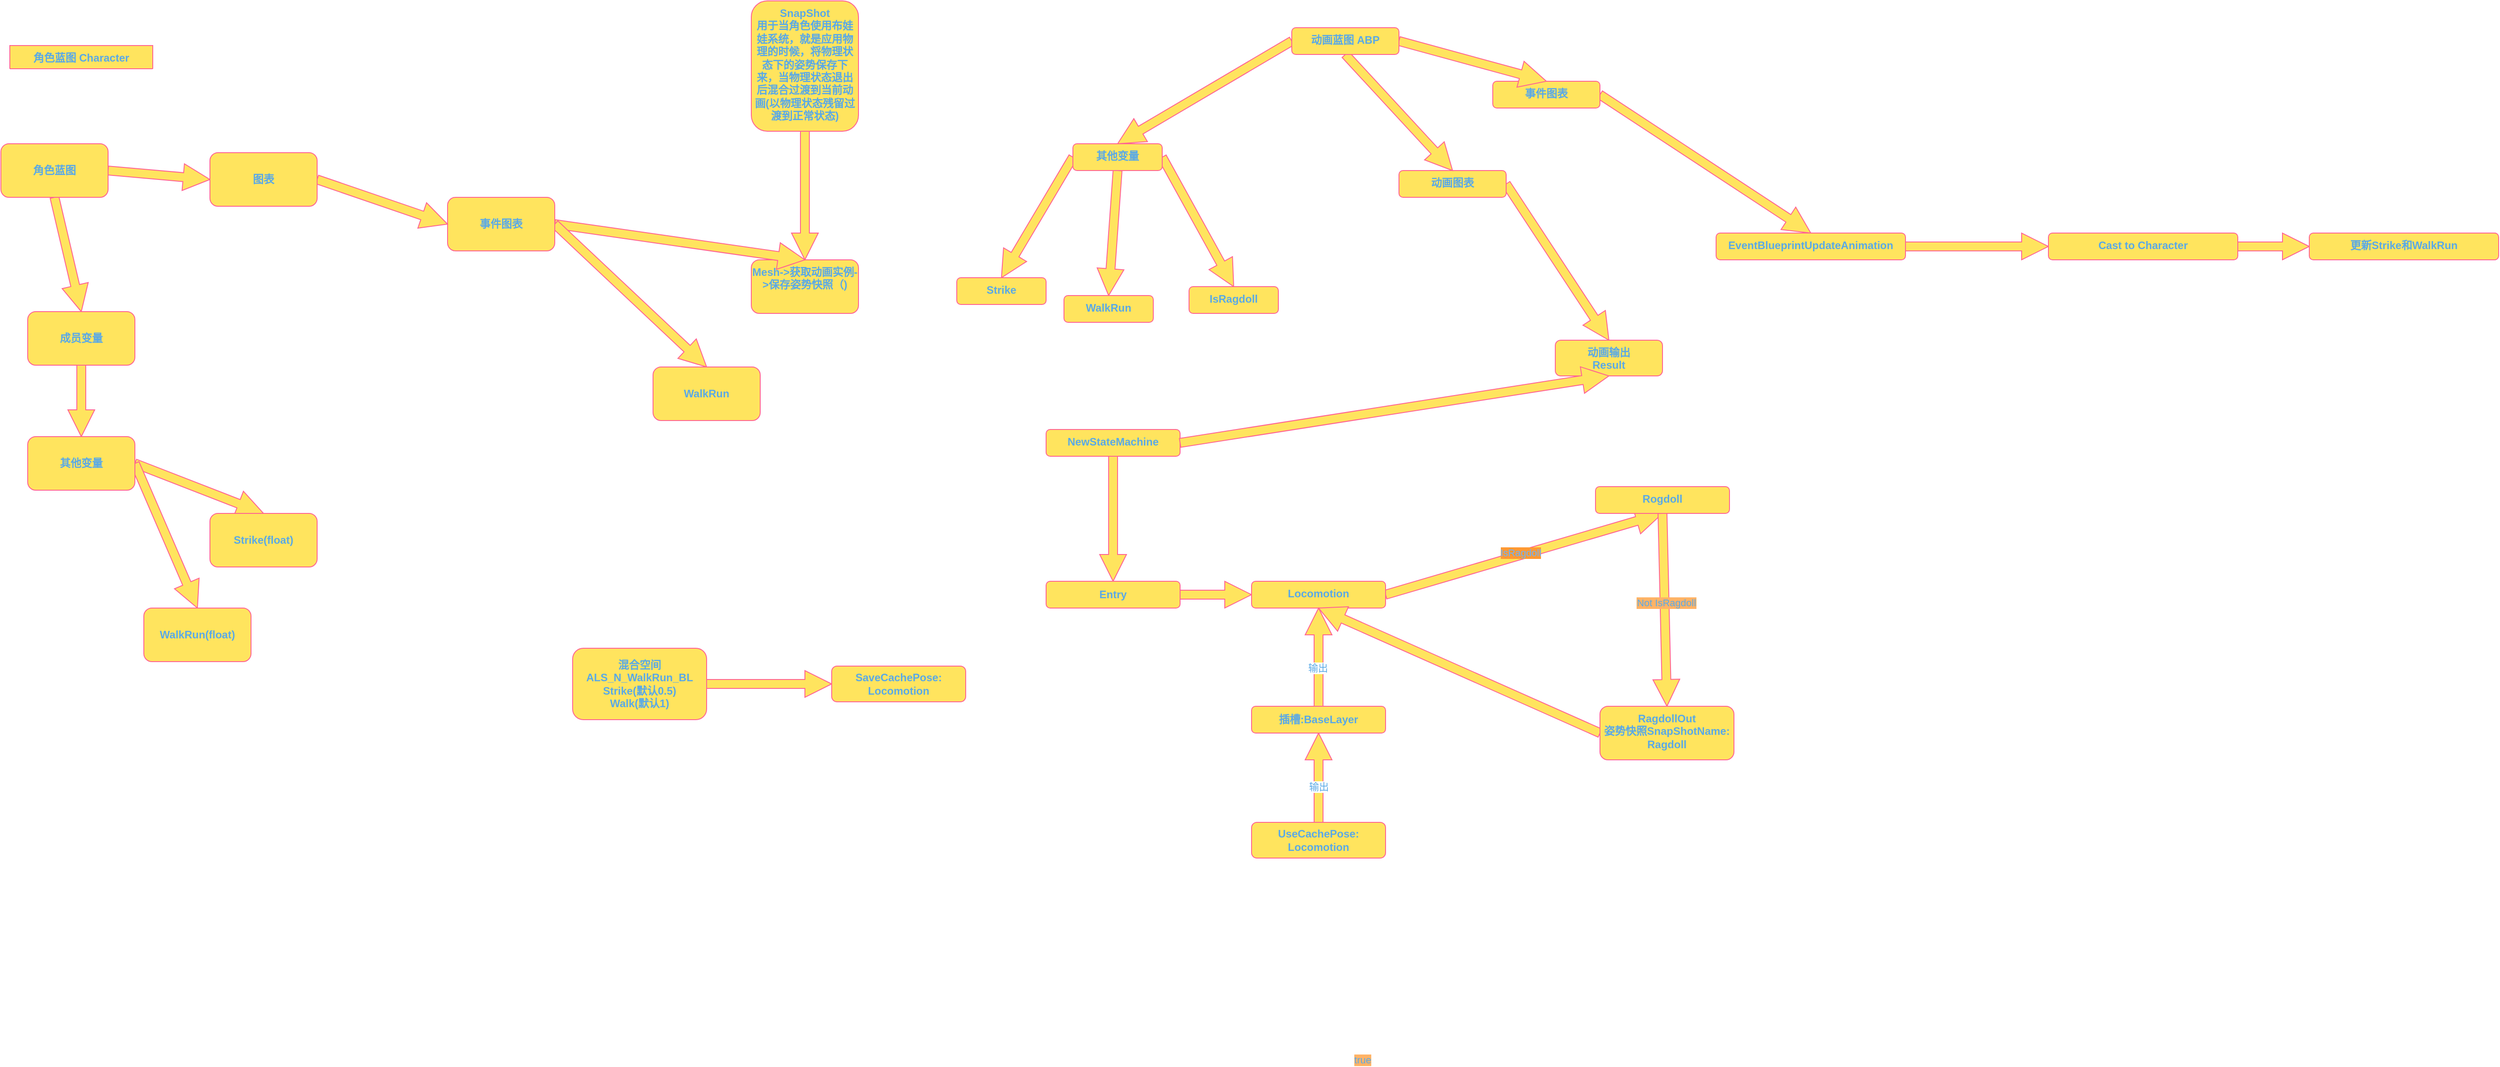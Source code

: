 <mxfile version="21.8.2" type="github">
  <diagram id="C5RBs43oDa-KdzZeNtuy" name="Page-1">
    <mxGraphModel dx="1628" dy="840" grid="1" gridSize="10" guides="1" tooltips="1" connect="1" arrows="1" fold="1" page="1" pageScale="1" pageWidth="827" pageHeight="1169" background="none" math="0" shadow="0">
      <root>
        <mxCell id="WIyWlLk6GJQsqaUBKTNV-0" />
        <mxCell id="WIyWlLk6GJQsqaUBKTNV-1" parent="WIyWlLk6GJQsqaUBKTNV-0" />
        <mxCell id="zkfFHV4jXpPFQw0GAbJ--0" value="角色蓝图 Character" style="swimlane;fontStyle=1;align=center;verticalAlign=top;childLayout=stackLayout;horizontal=1;startSize=26;horizontalStack=0;resizeParent=1;resizeLast=0;collapsible=1;marginBottom=0;rounded=1;shadow=0;strokeWidth=1;labelBackgroundColor=none;fillColor=#FFE45E;strokeColor=#FF6392;fontColor=#5AA9E6;swimlaneFillColor=#FFB366;" parent="WIyWlLk6GJQsqaUBKTNV-1" vertex="1" collapsed="1">
          <mxGeometry x="70" y="60" width="160" height="26" as="geometry">
            <mxRectangle x="270" y="280" width="160" height="138" as="alternateBounds" />
          </mxGeometry>
        </mxCell>
        <mxCell id="zkfFHV4jXpPFQw0GAbJ--1" value="EventGraph" style="text;align=center;verticalAlign=top;spacingLeft=4;spacingRight=4;overflow=hidden;rotatable=0;points=[[0,0.5],[1,0.5]];portConstraint=eastwest;labelBackgroundColor=none;fontColor=#5AA9E6;rounded=1;labelBorderColor=none;" parent="zkfFHV4jXpPFQw0GAbJ--0" vertex="1">
          <mxGeometry y="26" width="160" height="26" as="geometry" />
        </mxCell>
        <mxCell id="zkfFHV4jXpPFQw0GAbJ--4" value="" style="line;html=1;strokeWidth=1;align=left;verticalAlign=middle;spacingTop=-1;spacingLeft=3;spacingRight=3;rotatable=0;labelPosition=right;points=[];portConstraint=eastwest;labelBackgroundColor=none;fillColor=#FFE45E;strokeColor=#FF6392;fontColor=#5AA9E6;rounded=1;" parent="zkfFHV4jXpPFQw0GAbJ--0" vertex="1">
          <mxGeometry y="52" width="160" height="8" as="geometry" />
        </mxCell>
        <mxCell id="zkfFHV4jXpPFQw0GAbJ--5" value="其他变量" style="text;align=center;verticalAlign=top;spacingLeft=4;spacingRight=4;overflow=hidden;rotatable=0;points=[[0,0.5],[1,0.5]];portConstraint=eastwest;labelBackgroundColor=none;fontColor=#5AA9E6;rounded=1;" parent="zkfFHV4jXpPFQw0GAbJ--0" vertex="1">
          <mxGeometry y="60" width="160" height="26" as="geometry" />
        </mxCell>
        <mxCell id="bJ11BQRqr4eS5AZLD4-f-79" value="" style="edgeStyle=orthogonalEdgeStyle;shape=arrow;rounded=1;orthogonalLoop=1;jettySize=auto;html=1;strokeColor=#FF6392;fontColor=#5AA9E6;fillColor=#FFE45E;" edge="1" parent="WIyWlLk6GJQsqaUBKTNV-1" source="bJ11BQRqr4eS5AZLD4-f-149" target="bJ11BQRqr4eS5AZLD4-f-148">
          <mxGeometry relative="1" as="geometry">
            <mxPoint x="800" y="792" as="sourcePoint" />
            <mxPoint x="890.0" y="791.724" as="targetPoint" />
          </mxGeometry>
        </mxCell>
        <mxCell id="bJ11BQRqr4eS5AZLD4-f-49" style="edgeStyle=orthogonalEdgeStyle;shape=arrow;rounded=1;orthogonalLoop=1;jettySize=auto;html=1;strokeColor=#FF6392;fontColor=#5AA9E6;fillColor=#FFE45E;" edge="1" parent="WIyWlLk6GJQsqaUBKTNV-1" source="bJ11BQRqr4eS5AZLD4-f-145" target="bJ11BQRqr4eS5AZLD4-f-150">
          <mxGeometry relative="1" as="geometry">
            <mxPoint x="1494" y="145.034" as="sourcePoint" />
          </mxGeometry>
        </mxCell>
        <mxCell id="bJ11BQRqr4eS5AZLD4-f-103" value="Mesh-&amp;gt;获取动画实例-&amp;gt;保存姿势快照（)" style="whiteSpace=wrap;html=1;verticalAlign=top;fillColor=#FFE45E;strokeColor=#FF6392;fontColor=#5AA9E6;fontStyle=1;startSize=26;rounded=1;shadow=0;strokeWidth=1;labelBackgroundColor=none;swimlaneFillColor=#FFB366;" vertex="1" parent="WIyWlLk6GJQsqaUBKTNV-1">
          <mxGeometry x="900" y="300" width="120" height="60" as="geometry" />
        </mxCell>
        <mxCell id="bJ11BQRqr4eS5AZLD4-f-107" style="edgeStyle=orthogonalEdgeStyle;shape=arrow;rounded=1;orthogonalLoop=1;jettySize=auto;html=1;strokeColor=#FF6392;fontColor=#5AA9E6;fillColor=#FFE45E;" edge="1" parent="WIyWlLk6GJQsqaUBKTNV-1" source="bJ11BQRqr4eS5AZLD4-f-106" target="bJ11BQRqr4eS5AZLD4-f-103">
          <mxGeometry relative="1" as="geometry" />
        </mxCell>
        <mxCell id="bJ11BQRqr4eS5AZLD4-f-106" value="SnapShot&lt;br&gt;用于当角色使用布娃娃系统，就是应用物理的时候，将物理状态下的姿势保存下来，当物理状态退出后混合过渡到当前动画(以物理状态残留过渡到正常状态)" style="whiteSpace=wrap;html=1;verticalAlign=top;fillColor=#FFE45E;strokeColor=#FF6392;fontColor=#5AA9E6;fontStyle=1;startSize=26;rounded=1;shadow=0;strokeWidth=1;labelBackgroundColor=none;swimlaneFillColor=#FFB366;" vertex="1" parent="WIyWlLk6GJQsqaUBKTNV-1">
          <mxGeometry x="900" y="10" width="120" height="146" as="geometry" />
        </mxCell>
        <mxCell id="bJ11BQRqr4eS5AZLD4-f-115" value="" style="edgeStyle=orthogonalEdgeStyle;shape=arrow;rounded=1;orthogonalLoop=1;jettySize=auto;html=1;strokeColor=#FF6392;fontColor=#5AA9E6;fillColor=#FFE45E;" edge="1" parent="WIyWlLk6GJQsqaUBKTNV-1" source="bJ11BQRqr4eS5AZLD4-f-112" target="bJ11BQRqr4eS5AZLD4-f-114">
          <mxGeometry relative="1" as="geometry" />
        </mxCell>
        <mxCell id="bJ11BQRqr4eS5AZLD4-f-112" value="动画图表" style="whiteSpace=wrap;html=1;verticalAlign=top;fillColor=#FFE45E;strokeColor=#FF6392;fontColor=#5AA9E6;fontStyle=1;startSize=26;rounded=1;shadow=0;strokeWidth=1;labelBackgroundColor=none;swimlaneFillColor=#FFB366;" vertex="1" parent="WIyWlLk6GJQsqaUBKTNV-1">
          <mxGeometry x="1625" y="200" width="120" height="30" as="geometry" />
        </mxCell>
        <mxCell id="bJ11BQRqr4eS5AZLD4-f-114" value="动画输出&lt;br&gt;Result" style="whiteSpace=wrap;html=1;verticalAlign=top;fillColor=#FFE45E;strokeColor=#FF6392;fontColor=#5AA9E6;fontStyle=1;startSize=26;rounded=1;shadow=0;strokeWidth=1;labelBackgroundColor=none;swimlaneFillColor=#FFB366;" vertex="1" parent="WIyWlLk6GJQsqaUBKTNV-1">
          <mxGeometry x="1800" y="390" width="120" height="40" as="geometry" />
        </mxCell>
        <mxCell id="bJ11BQRqr4eS5AZLD4-f-116" style="edgeStyle=orthogonalEdgeStyle;shape=arrow;rounded=1;orthogonalLoop=1;jettySize=auto;html=1;strokeColor=#FF6392;fontColor=#5AA9E6;fillColor=#FFE45E;" edge="1" parent="WIyWlLk6GJQsqaUBKTNV-1" source="bJ11BQRqr4eS5AZLD4-f-145" target="bJ11BQRqr4eS5AZLD4-f-112">
          <mxGeometry relative="1" as="geometry">
            <mxPoint x="1654" y="85.034" as="sourcePoint" />
          </mxGeometry>
        </mxCell>
        <mxCell id="bJ11BQRqr4eS5AZLD4-f-119" style="edgeStyle=orthogonalEdgeStyle;shape=arrow;rounded=1;orthogonalLoop=1;jettySize=auto;html=1;strokeColor=#FF6392;fontColor=#5AA9E6;fillColor=#FFE45E;" edge="1" parent="WIyWlLk6GJQsqaUBKTNV-1" source="bJ11BQRqr4eS5AZLD4-f-117" target="bJ11BQRqr4eS5AZLD4-f-118">
          <mxGeometry relative="1" as="geometry" />
        </mxCell>
        <mxCell id="bJ11BQRqr4eS5AZLD4-f-117" value="NewStateMachine" style="whiteSpace=wrap;html=1;verticalAlign=top;fillColor=#FFE45E;strokeColor=#FF6392;fontColor=#5AA9E6;fontStyle=1;startSize=26;rounded=1;shadow=0;strokeWidth=1;labelBackgroundColor=none;swimlaneFillColor=#FFB366;" vertex="1" parent="WIyWlLk6GJQsqaUBKTNV-1">
          <mxGeometry x="1230" y="490" width="150" height="30" as="geometry" />
        </mxCell>
        <mxCell id="bJ11BQRqr4eS5AZLD4-f-122" value="" style="edgeStyle=orthogonalEdgeStyle;shape=arrow;rounded=1;orthogonalLoop=1;jettySize=auto;html=1;strokeColor=#FF6392;fontColor=#5AA9E6;fillColor=#FFE45E;" edge="1" parent="WIyWlLk6GJQsqaUBKTNV-1" source="bJ11BQRqr4eS5AZLD4-f-118" target="bJ11BQRqr4eS5AZLD4-f-121">
          <mxGeometry relative="1" as="geometry" />
        </mxCell>
        <mxCell id="bJ11BQRqr4eS5AZLD4-f-118" value="Entry" style="whiteSpace=wrap;html=1;verticalAlign=middle;fillColor=#FFE45E;strokeColor=#FF6392;fontColor=#5AA9E6;fontStyle=1;startSize=26;rounded=1;shadow=0;strokeWidth=1;labelBackgroundColor=none;swimlaneFillColor=#FFB366;" vertex="1" parent="WIyWlLk6GJQsqaUBKTNV-1">
          <mxGeometry x="1230" y="660" width="150" height="30" as="geometry" />
        </mxCell>
        <mxCell id="bJ11BQRqr4eS5AZLD4-f-147" style="edgeStyle=orthogonalEdgeStyle;shape=arrow;rounded=1;orthogonalLoop=1;jettySize=auto;html=1;strokeColor=#FF6392;fontColor=#5AA9E6;fillColor=#FFE45E;" edge="1" parent="WIyWlLk6GJQsqaUBKTNV-1" source="bJ11BQRqr4eS5AZLD4-f-117" target="bJ11BQRqr4eS5AZLD4-f-114">
          <mxGeometry relative="1" as="geometry" />
        </mxCell>
        <mxCell id="bJ11BQRqr4eS5AZLD4-f-165" style="edgeStyle=orthogonalEdgeStyle;shape=arrow;rounded=1;orthogonalLoop=1;jettySize=auto;html=1;strokeColor=#FF6392;fontColor=#5AA9E6;fillColor=#FFE45E;" edge="1" parent="WIyWlLk6GJQsqaUBKTNV-1" source="bJ11BQRqr4eS5AZLD4-f-120" target="bJ11BQRqr4eS5AZLD4-f-168">
          <mxGeometry relative="1" as="geometry" />
        </mxCell>
        <mxCell id="bJ11BQRqr4eS5AZLD4-f-166" value="输出" style="edgeLabel;html=1;align=center;verticalAlign=middle;resizable=0;points=[];fontColor=#5AA9E6;" vertex="1" connectable="0" parent="bJ11BQRqr4eS5AZLD4-f-165">
          <mxGeometry x="-0.352" y="-11" relative="1" as="geometry">
            <mxPoint x="-11" y="-8" as="offset" />
          </mxGeometry>
        </mxCell>
        <mxCell id="bJ11BQRqr4eS5AZLD4-f-120" value="UseCachePose: Locomotion" style="whiteSpace=wrap;html=1;verticalAlign=middle;fillColor=#FFE45E;strokeColor=#FF6392;fontColor=#5AA9E6;fontStyle=1;startSize=26;rounded=1;shadow=0;strokeWidth=1;labelBackgroundColor=none;swimlaneFillColor=#FFB366;" vertex="1" parent="WIyWlLk6GJQsqaUBKTNV-1">
          <mxGeometry x="1460" y="930" width="150" height="40" as="geometry" />
        </mxCell>
        <mxCell id="bJ11BQRqr4eS5AZLD4-f-124" value="" style="edgeStyle=orthogonalEdgeStyle;shape=arrow;rounded=1;orthogonalLoop=1;jettySize=auto;html=1;strokeColor=#FF6392;fontColor=#5AA9E6;fillColor=#FFE45E;" edge="1" parent="WIyWlLk6GJQsqaUBKTNV-1" source="bJ11BQRqr4eS5AZLD4-f-121" target="bJ11BQRqr4eS5AZLD4-f-123">
          <mxGeometry relative="1" as="geometry" />
        </mxCell>
        <mxCell id="bJ11BQRqr4eS5AZLD4-f-158" value="IsRagdoll" style="edgeLabel;html=1;align=center;verticalAlign=middle;resizable=0;points=[];fontColor=#66B2FF;labelBackgroundColor=#FF9933;" vertex="1" connectable="0" parent="bJ11BQRqr4eS5AZLD4-f-124">
          <mxGeometry x="-0.25" y="47" relative="1" as="geometry">
            <mxPoint as="offset" />
          </mxGeometry>
        </mxCell>
        <mxCell id="bJ11BQRqr4eS5AZLD4-f-121" value="Locomotion" style="whiteSpace=wrap;html=1;verticalAlign=top;fillColor=#FFE45E;strokeColor=#FF6392;fontColor=#5AA9E6;fontStyle=1;startSize=26;rounded=1;shadow=0;strokeWidth=1;labelBackgroundColor=none;swimlaneFillColor=#FFB366;" vertex="1" parent="WIyWlLk6GJQsqaUBKTNV-1">
          <mxGeometry x="1460" y="660" width="150" height="30" as="geometry" />
        </mxCell>
        <mxCell id="bJ11BQRqr4eS5AZLD4-f-128" value="" style="edgeStyle=orthogonalEdgeStyle;shape=arrow;rounded=1;orthogonalLoop=1;jettySize=auto;html=1;strokeColor=#FF6392;fontColor=#5AA9E6;fillColor=#FFE45E;" edge="1" parent="WIyWlLk6GJQsqaUBKTNV-1" source="bJ11BQRqr4eS5AZLD4-f-123" target="bJ11BQRqr4eS5AZLD4-f-127">
          <mxGeometry relative="1" as="geometry" />
        </mxCell>
        <mxCell id="bJ11BQRqr4eS5AZLD4-f-159" value="Not IsRagdoll" style="edgeLabel;html=1;align=center;verticalAlign=middle;resizable=0;points=[];fontColor=#5AA9E6;labelBackgroundColor=#FFB366;" vertex="1" connectable="0" parent="bJ11BQRqr4eS5AZLD4-f-128">
          <mxGeometry x="-0.094" y="4" relative="1" as="geometry">
            <mxPoint as="offset" />
          </mxGeometry>
        </mxCell>
        <mxCell id="bJ11BQRqr4eS5AZLD4-f-123" value="Rogdoll" style="whiteSpace=wrap;html=1;verticalAlign=top;fillColor=#FFE45E;strokeColor=#FF6392;fontColor=#5AA9E6;fontStyle=1;startSize=26;rounded=1;shadow=0;strokeWidth=1;labelBackgroundColor=none;swimlaneFillColor=#FFB366;" vertex="1" parent="WIyWlLk6GJQsqaUBKTNV-1">
          <mxGeometry x="1845" y="554" width="150" height="30" as="geometry" />
        </mxCell>
        <mxCell id="bJ11BQRqr4eS5AZLD4-f-129" style="edgeStyle=orthogonalEdgeStyle;shape=arrow;rounded=1;orthogonalLoop=1;jettySize=auto;html=1;strokeColor=#FF6392;fontColor=#5AA9E6;fillColor=#FFE45E;" edge="1" parent="WIyWlLk6GJQsqaUBKTNV-1" source="bJ11BQRqr4eS5AZLD4-f-127" target="bJ11BQRqr4eS5AZLD4-f-121">
          <mxGeometry relative="1" as="geometry" />
        </mxCell>
        <mxCell id="bJ11BQRqr4eS5AZLD4-f-160" value="true" style="edgeLabel;html=1;align=center;verticalAlign=middle;resizable=0;points=[];fontColor=#5AA9E6;labelBackgroundColor=#FFB366;" vertex="1" connectable="0" parent="bJ11BQRqr4eS5AZLD4-f-129">
          <mxGeometry x="-0.447" y="-59" relative="1" as="geometry">
            <mxPoint x="-140" y="425" as="offset" />
          </mxGeometry>
        </mxCell>
        <mxCell id="bJ11BQRqr4eS5AZLD4-f-127" value="RagdollOut&lt;br&gt;姿势快照SnapShotName: Ragdoll" style="whiteSpace=wrap;html=1;verticalAlign=top;fillColor=#FFE45E;strokeColor=#FF6392;fontColor=#5AA9E6;fontStyle=1;startSize=26;rounded=1;shadow=0;strokeWidth=1;labelBackgroundColor=none;swimlaneFillColor=#FFB366;" vertex="1" parent="WIyWlLk6GJQsqaUBKTNV-1">
          <mxGeometry x="1850" y="800" width="150" height="60" as="geometry" />
        </mxCell>
        <mxCell id="bJ11BQRqr4eS5AZLD4-f-140" value="" style="edgeStyle=orthogonalEdgeStyle;shape=arrow;rounded=1;orthogonalLoop=1;jettySize=auto;html=1;strokeColor=#FF6392;fontColor=#5AA9E6;fillColor=#FFE45E;" edge="1" parent="WIyWlLk6GJQsqaUBKTNV-1" source="bJ11BQRqr4eS5AZLD4-f-137" target="bJ11BQRqr4eS5AZLD4-f-139">
          <mxGeometry relative="1" as="geometry" />
        </mxCell>
        <mxCell id="bJ11BQRqr4eS5AZLD4-f-137" value="事件图表" style="whiteSpace=wrap;html=1;verticalAlign=top;fillColor=#FFE45E;strokeColor=#FF6392;fontColor=#5AA9E6;fontStyle=1;startSize=26;rounded=1;shadow=0;strokeWidth=1;labelBackgroundColor=none;swimlaneFillColor=#FFB366;" vertex="1" parent="WIyWlLk6GJQsqaUBKTNV-1">
          <mxGeometry x="1730" y="100" width="120" height="30" as="geometry" />
        </mxCell>
        <mxCell id="bJ11BQRqr4eS5AZLD4-f-142" value="" style="edgeStyle=orthogonalEdgeStyle;shape=arrow;rounded=1;orthogonalLoop=1;jettySize=auto;html=1;strokeColor=#FF6392;fontColor=#5AA9E6;fillColor=#FFE45E;" edge="1" parent="WIyWlLk6GJQsqaUBKTNV-1" source="bJ11BQRqr4eS5AZLD4-f-139" target="bJ11BQRqr4eS5AZLD4-f-141">
          <mxGeometry relative="1" as="geometry" />
        </mxCell>
        <mxCell id="bJ11BQRqr4eS5AZLD4-f-139" value="EventBlueprintUpdateAnimation" style="whiteSpace=wrap;html=1;verticalAlign=top;fillColor=#FFE45E;strokeColor=#FF6392;fontColor=#5AA9E6;fontStyle=1;startSize=26;rounded=1;shadow=0;strokeWidth=1;labelBackgroundColor=none;swimlaneFillColor=#FFB366;" vertex="1" parent="WIyWlLk6GJQsqaUBKTNV-1">
          <mxGeometry x="1980" y="270" width="212" height="30" as="geometry" />
        </mxCell>
        <mxCell id="bJ11BQRqr4eS5AZLD4-f-144" value="" style="edgeStyle=orthogonalEdgeStyle;shape=arrow;rounded=1;orthogonalLoop=1;jettySize=auto;html=1;strokeColor=#FF6392;fontColor=#5AA9E6;fillColor=#FFE45E;" edge="1" parent="WIyWlLk6GJQsqaUBKTNV-1" source="bJ11BQRqr4eS5AZLD4-f-141" target="bJ11BQRqr4eS5AZLD4-f-143">
          <mxGeometry relative="1" as="geometry" />
        </mxCell>
        <mxCell id="bJ11BQRqr4eS5AZLD4-f-141" value="Cast to Character" style="whiteSpace=wrap;html=1;verticalAlign=top;fillColor=#FFE45E;strokeColor=#FF6392;fontColor=#5AA9E6;fontStyle=1;startSize=26;rounded=1;shadow=0;strokeWidth=1;labelBackgroundColor=none;swimlaneFillColor=#FFB366;" vertex="1" parent="WIyWlLk6GJQsqaUBKTNV-1">
          <mxGeometry x="2352" y="270" width="212" height="30" as="geometry" />
        </mxCell>
        <mxCell id="bJ11BQRqr4eS5AZLD4-f-143" value="更新Strike和WalkRun" style="whiteSpace=wrap;html=1;verticalAlign=top;fillColor=#FFE45E;strokeColor=#FF6392;fontColor=#5AA9E6;fontStyle=1;startSize=26;rounded=1;shadow=0;strokeWidth=1;labelBackgroundColor=none;swimlaneFillColor=#FFB366;" vertex="1" parent="WIyWlLk6GJQsqaUBKTNV-1">
          <mxGeometry x="2644" y="270" width="212" height="30" as="geometry" />
        </mxCell>
        <mxCell id="bJ11BQRqr4eS5AZLD4-f-146" style="edgeStyle=orthogonalEdgeStyle;shape=arrow;rounded=1;orthogonalLoop=1;jettySize=auto;html=1;strokeColor=#FF6392;fontColor=#5AA9E6;fillColor=#FFE45E;" edge="1" parent="WIyWlLk6GJQsqaUBKTNV-1" source="bJ11BQRqr4eS5AZLD4-f-145" target="bJ11BQRqr4eS5AZLD4-f-137">
          <mxGeometry relative="1" as="geometry" />
        </mxCell>
        <mxCell id="bJ11BQRqr4eS5AZLD4-f-145" value="动画蓝图 ABP" style="whiteSpace=wrap;html=1;verticalAlign=top;fillColor=#FFE45E;strokeColor=#FF6392;fontColor=#5AA9E6;fontStyle=1;startSize=26;rounded=1;shadow=0;strokeWidth=1;labelBackgroundColor=none;swimlaneFillColor=#FFB366;" vertex="1" parent="WIyWlLk6GJQsqaUBKTNV-1">
          <mxGeometry x="1505" y="40" width="120" height="30" as="geometry" />
        </mxCell>
        <mxCell id="bJ11BQRqr4eS5AZLD4-f-148" value="SaveCachePose: Locomotion" style="whiteSpace=wrap;html=1;verticalAlign=middle;fillColor=#FFE45E;strokeColor=#FF6392;fontColor=#5AA9E6;fontStyle=1;startSize=26;rounded=1;shadow=0;strokeWidth=1;labelBackgroundColor=none;swimlaneFillColor=#FFB366;" vertex="1" parent="WIyWlLk6GJQsqaUBKTNV-1">
          <mxGeometry x="990" y="755" width="150" height="40" as="geometry" />
        </mxCell>
        <mxCell id="bJ11BQRqr4eS5AZLD4-f-149" value="混合空间&lt;br&gt;ALS_N_WalkRun_BL&lt;br&gt;Strike(默认0.5)&lt;br&gt;Walk(默认1)" style="whiteSpace=wrap;html=1;verticalAlign=middle;fillColor=#FFE45E;strokeColor=#FF6392;fontColor=#5AA9E6;fontStyle=1;startSize=26;rounded=1;shadow=0;strokeWidth=1;labelBackgroundColor=none;swimlaneFillColor=#FFB366;" vertex="1" parent="WIyWlLk6GJQsqaUBKTNV-1">
          <mxGeometry x="700" y="735" width="150" height="80" as="geometry" />
        </mxCell>
        <mxCell id="bJ11BQRqr4eS5AZLD4-f-153" style="edgeStyle=orthogonalEdgeStyle;shape=arrow;rounded=1;orthogonalLoop=1;jettySize=auto;html=1;strokeColor=#FF6392;fontColor=#5AA9E6;fillColor=#FFE45E;" edge="1" parent="WIyWlLk6GJQsqaUBKTNV-1" source="bJ11BQRqr4eS5AZLD4-f-150" target="bJ11BQRqr4eS5AZLD4-f-151">
          <mxGeometry relative="1" as="geometry" />
        </mxCell>
        <mxCell id="bJ11BQRqr4eS5AZLD4-f-154" style="edgeStyle=orthogonalEdgeStyle;shape=arrow;rounded=1;orthogonalLoop=1;jettySize=auto;html=1;strokeColor=#FF6392;fontColor=#5AA9E6;fillColor=#FFE45E;" edge="1" parent="WIyWlLk6GJQsqaUBKTNV-1" source="bJ11BQRqr4eS5AZLD4-f-150" target="bJ11BQRqr4eS5AZLD4-f-152">
          <mxGeometry relative="1" as="geometry" />
        </mxCell>
        <mxCell id="bJ11BQRqr4eS5AZLD4-f-156" value="" style="edgeStyle=orthogonalEdgeStyle;shape=arrow;rounded=1;orthogonalLoop=1;jettySize=auto;html=1;strokeColor=#FF6392;fontColor=#5AA9E6;fillColor=#FFE45E;" edge="1" parent="WIyWlLk6GJQsqaUBKTNV-1" source="bJ11BQRqr4eS5AZLD4-f-150" target="bJ11BQRqr4eS5AZLD4-f-155">
          <mxGeometry relative="1" as="geometry" />
        </mxCell>
        <mxCell id="bJ11BQRqr4eS5AZLD4-f-150" value="其他变量" style="whiteSpace=wrap;html=1;verticalAlign=top;fillColor=#FFE45E;strokeColor=#FF6392;fontColor=#5AA9E6;fontStyle=1;startSize=26;rounded=1;shadow=0;strokeWidth=1;labelBackgroundColor=none;swimlaneFillColor=#FFB366;" vertex="1" parent="WIyWlLk6GJQsqaUBKTNV-1">
          <mxGeometry x="1260" y="170" width="100" height="30" as="geometry" />
        </mxCell>
        <mxCell id="bJ11BQRqr4eS5AZLD4-f-151" value="Strike" style="whiteSpace=wrap;html=1;verticalAlign=top;fillColor=#FFE45E;strokeColor=#FF6392;fontColor=#5AA9E6;fontStyle=1;startSize=26;rounded=1;shadow=0;strokeWidth=1;labelBackgroundColor=none;swimlaneFillColor=#FFB366;" vertex="1" parent="WIyWlLk6GJQsqaUBKTNV-1">
          <mxGeometry x="1130" y="320" width="100" height="30" as="geometry" />
        </mxCell>
        <mxCell id="bJ11BQRqr4eS5AZLD4-f-152" value="WalkRun" style="whiteSpace=wrap;html=1;verticalAlign=top;fillColor=#FFE45E;strokeColor=#FF6392;fontColor=#5AA9E6;fontStyle=1;startSize=26;rounded=1;shadow=0;strokeWidth=1;labelBackgroundColor=none;swimlaneFillColor=#FFB366;" vertex="1" parent="WIyWlLk6GJQsqaUBKTNV-1">
          <mxGeometry x="1250" y="340" width="100" height="30" as="geometry" />
        </mxCell>
        <mxCell id="bJ11BQRqr4eS5AZLD4-f-155" value="IsRagdoll" style="whiteSpace=wrap;html=1;verticalAlign=top;fillColor=#FFE45E;strokeColor=#FF6392;fontColor=#5AA9E6;fontStyle=1;startSize=26;rounded=1;shadow=0;strokeWidth=1;labelBackgroundColor=none;swimlaneFillColor=#FFB366;" vertex="1" parent="WIyWlLk6GJQsqaUBKTNV-1">
          <mxGeometry x="1390" y="330" width="100" height="30" as="geometry" />
        </mxCell>
        <mxCell id="bJ11BQRqr4eS5AZLD4-f-169" style="edgeStyle=orthogonalEdgeStyle;shape=arrow;rounded=1;orthogonalLoop=1;jettySize=auto;html=1;strokeColor=#FF6392;fontColor=#5AA9E6;fillColor=#FFE45E;" edge="1" parent="WIyWlLk6GJQsqaUBKTNV-1" source="bJ11BQRqr4eS5AZLD4-f-168" target="bJ11BQRqr4eS5AZLD4-f-121">
          <mxGeometry relative="1" as="geometry" />
        </mxCell>
        <mxCell id="bJ11BQRqr4eS5AZLD4-f-170" value="输出" style="edgeLabel;html=1;align=center;verticalAlign=middle;resizable=0;points=[];fontColor=#5AA9E6;" vertex="1" connectable="0" parent="bJ11BQRqr4eS5AZLD4-f-169">
          <mxGeometry x="-0.217" y="1" relative="1" as="geometry">
            <mxPoint as="offset" />
          </mxGeometry>
        </mxCell>
        <mxCell id="bJ11BQRqr4eS5AZLD4-f-168" value="插槽:BaseLayer" style="whiteSpace=wrap;html=1;verticalAlign=middle;fillColor=#FFE45E;strokeColor=#FF6392;fontColor=#5AA9E6;fontStyle=1;startSize=26;rounded=1;shadow=0;strokeWidth=1;labelBackgroundColor=none;swimlaneFillColor=#FFB366;" vertex="1" parent="WIyWlLk6GJQsqaUBKTNV-1">
          <mxGeometry x="1460" y="800" width="150" height="30" as="geometry" />
        </mxCell>
        <mxCell id="bJ11BQRqr4eS5AZLD4-f-176" style="edgeStyle=orthogonalEdgeStyle;shape=arrow;rounded=1;orthogonalLoop=1;jettySize=auto;html=1;strokeColor=#FF6392;fontColor=#5AA9E6;fillColor=#FFE45E;" edge="1" parent="WIyWlLk6GJQsqaUBKTNV-1" source="bJ11BQRqr4eS5AZLD4-f-171" target="bJ11BQRqr4eS5AZLD4-f-103">
          <mxGeometry relative="1" as="geometry" />
        </mxCell>
        <mxCell id="bJ11BQRqr4eS5AZLD4-f-179" value="" style="edgeStyle=orthogonalEdgeStyle;shape=arrow;rounded=1;orthogonalLoop=1;jettySize=auto;html=1;strokeColor=#FF6392;fontColor=#5AA9E6;fillColor=#FFE45E;" edge="1" parent="WIyWlLk6GJQsqaUBKTNV-1" source="bJ11BQRqr4eS5AZLD4-f-171" target="bJ11BQRqr4eS5AZLD4-f-178">
          <mxGeometry relative="1" as="geometry" />
        </mxCell>
        <mxCell id="bJ11BQRqr4eS5AZLD4-f-171" value="事件图表" style="whiteSpace=wrap;html=1;verticalAlign=middle;fillColor=#FFE45E;strokeColor=#FF6392;fontColor=#5AA9E6;fontStyle=1;startSize=26;rounded=1;shadow=0;strokeWidth=1;labelBackgroundColor=none;swimlaneFillColor=#FFB366;" vertex="1" parent="WIyWlLk6GJQsqaUBKTNV-1">
          <mxGeometry x="560" y="230" width="120" height="60" as="geometry" />
        </mxCell>
        <mxCell id="bJ11BQRqr4eS5AZLD4-f-174" value="" style="edgeStyle=orthogonalEdgeStyle;shape=arrow;rounded=1;orthogonalLoop=1;jettySize=auto;html=1;strokeColor=#FF6392;fontColor=#5AA9E6;fillColor=#FFE45E;" edge="1" parent="WIyWlLk6GJQsqaUBKTNV-1" source="bJ11BQRqr4eS5AZLD4-f-172" target="bJ11BQRqr4eS5AZLD4-f-173">
          <mxGeometry relative="1" as="geometry" />
        </mxCell>
        <mxCell id="bJ11BQRqr4eS5AZLD4-f-181" value="" style="edgeStyle=orthogonalEdgeStyle;shape=arrow;rounded=1;orthogonalLoop=1;jettySize=auto;html=1;strokeColor=#FF6392;fontColor=#5AA9E6;fillColor=#FFE45E;" edge="1" parent="WIyWlLk6GJQsqaUBKTNV-1" source="bJ11BQRqr4eS5AZLD4-f-172" target="bJ11BQRqr4eS5AZLD4-f-180">
          <mxGeometry relative="1" as="geometry" />
        </mxCell>
        <mxCell id="bJ11BQRqr4eS5AZLD4-f-172" value="角色蓝图" style="whiteSpace=wrap;html=1;verticalAlign=middle;fillColor=#FFE45E;strokeColor=#FF6392;fontColor=#5AA9E6;fontStyle=1;startSize=26;rounded=1;shadow=0;strokeWidth=1;labelBackgroundColor=none;swimlaneFillColor=#FFB366;" vertex="1" parent="WIyWlLk6GJQsqaUBKTNV-1">
          <mxGeometry x="60" y="170" width="120" height="60" as="geometry" />
        </mxCell>
        <mxCell id="bJ11BQRqr4eS5AZLD4-f-175" style="edgeStyle=orthogonalEdgeStyle;shape=arrow;rounded=1;orthogonalLoop=1;jettySize=auto;html=1;strokeColor=#FF6392;fontColor=#5AA9E6;fillColor=#FFE45E;" edge="1" parent="WIyWlLk6GJQsqaUBKTNV-1" source="bJ11BQRqr4eS5AZLD4-f-173" target="bJ11BQRqr4eS5AZLD4-f-171">
          <mxGeometry relative="1" as="geometry" />
        </mxCell>
        <mxCell id="bJ11BQRqr4eS5AZLD4-f-173" value="图表" style="whiteSpace=wrap;html=1;verticalAlign=middle;fillColor=#FFE45E;strokeColor=#FF6392;fontColor=#5AA9E6;fontStyle=1;startSize=26;rounded=1;shadow=0;strokeWidth=1;labelBackgroundColor=none;swimlaneFillColor=#FFB366;" vertex="1" parent="WIyWlLk6GJQsqaUBKTNV-1">
          <mxGeometry x="294" y="180" width="120" height="60" as="geometry" />
        </mxCell>
        <mxCell id="bJ11BQRqr4eS5AZLD4-f-178" value="WalkRun" style="whiteSpace=wrap;html=1;verticalAlign=middle;fillColor=#FFE45E;strokeColor=#FF6392;fontColor=#5AA9E6;fontStyle=1;startSize=26;rounded=1;shadow=0;strokeWidth=1;labelBackgroundColor=none;swimlaneFillColor=#FFB366;" vertex="1" parent="WIyWlLk6GJQsqaUBKTNV-1">
          <mxGeometry x="790" y="420" width="120" height="60" as="geometry" />
        </mxCell>
        <mxCell id="bJ11BQRqr4eS5AZLD4-f-183" value="" style="edgeStyle=orthogonalEdgeStyle;shape=arrow;rounded=1;orthogonalLoop=1;jettySize=auto;html=1;strokeColor=#FF6392;fontColor=#5AA9E6;fillColor=#FFE45E;" edge="1" parent="WIyWlLk6GJQsqaUBKTNV-1" source="bJ11BQRqr4eS5AZLD4-f-180" target="bJ11BQRqr4eS5AZLD4-f-182">
          <mxGeometry relative="1" as="geometry" />
        </mxCell>
        <mxCell id="bJ11BQRqr4eS5AZLD4-f-180" value="成员变量" style="whiteSpace=wrap;html=1;verticalAlign=middle;fillColor=#FFE45E;strokeColor=#FF6392;fontColor=#5AA9E6;fontStyle=1;startSize=26;rounded=1;shadow=0;strokeWidth=1;labelBackgroundColor=none;swimlaneFillColor=#FFB366;" vertex="1" parent="WIyWlLk6GJQsqaUBKTNV-1">
          <mxGeometry x="90" y="358" width="120" height="60" as="geometry" />
        </mxCell>
        <mxCell id="bJ11BQRqr4eS5AZLD4-f-185" value="" style="edgeStyle=orthogonalEdgeStyle;shape=arrow;rounded=1;orthogonalLoop=1;jettySize=auto;html=1;strokeColor=#FF6392;fontColor=#5AA9E6;fillColor=#FFE45E;" edge="1" parent="WIyWlLk6GJQsqaUBKTNV-1" source="bJ11BQRqr4eS5AZLD4-f-182" target="bJ11BQRqr4eS5AZLD4-f-184">
          <mxGeometry relative="1" as="geometry" />
        </mxCell>
        <mxCell id="bJ11BQRqr4eS5AZLD4-f-187" value="" style="edgeStyle=orthogonalEdgeStyle;shape=arrow;rounded=1;orthogonalLoop=1;jettySize=auto;html=1;strokeColor=#FF6392;fontColor=#5AA9E6;fillColor=#FFE45E;" edge="1" parent="WIyWlLk6GJQsqaUBKTNV-1" source="bJ11BQRqr4eS5AZLD4-f-182" target="bJ11BQRqr4eS5AZLD4-f-186">
          <mxGeometry relative="1" as="geometry" />
        </mxCell>
        <mxCell id="bJ11BQRqr4eS5AZLD4-f-182" value="其他变量" style="whiteSpace=wrap;html=1;verticalAlign=middle;fillColor=#FFE45E;strokeColor=#FF6392;fontColor=#5AA9E6;fontStyle=1;startSize=26;rounded=1;shadow=0;strokeWidth=1;labelBackgroundColor=none;swimlaneFillColor=#FFB366;" vertex="1" parent="WIyWlLk6GJQsqaUBKTNV-1">
          <mxGeometry x="90" y="498" width="120" height="60" as="geometry" />
        </mxCell>
        <mxCell id="bJ11BQRqr4eS5AZLD4-f-184" value="Strike(float)" style="whiteSpace=wrap;html=1;verticalAlign=middle;fillColor=#FFE45E;strokeColor=#FF6392;fontColor=#5AA9E6;fontStyle=1;startSize=26;rounded=1;shadow=0;strokeWidth=1;labelBackgroundColor=none;swimlaneFillColor=#FFB366;" vertex="1" parent="WIyWlLk6GJQsqaUBKTNV-1">
          <mxGeometry x="294" y="584" width="120" height="60" as="geometry" />
        </mxCell>
        <mxCell id="bJ11BQRqr4eS5AZLD4-f-186" value="WalkRun(float)" style="whiteSpace=wrap;html=1;verticalAlign=middle;fillColor=#FFE45E;strokeColor=#FF6392;fontColor=#5AA9E6;fontStyle=1;startSize=26;rounded=1;shadow=0;strokeWidth=1;labelBackgroundColor=none;swimlaneFillColor=#FFB366;" vertex="1" parent="WIyWlLk6GJQsqaUBKTNV-1">
          <mxGeometry x="220" y="690" width="120" height="60" as="geometry" />
        </mxCell>
      </root>
    </mxGraphModel>
  </diagram>
</mxfile>
